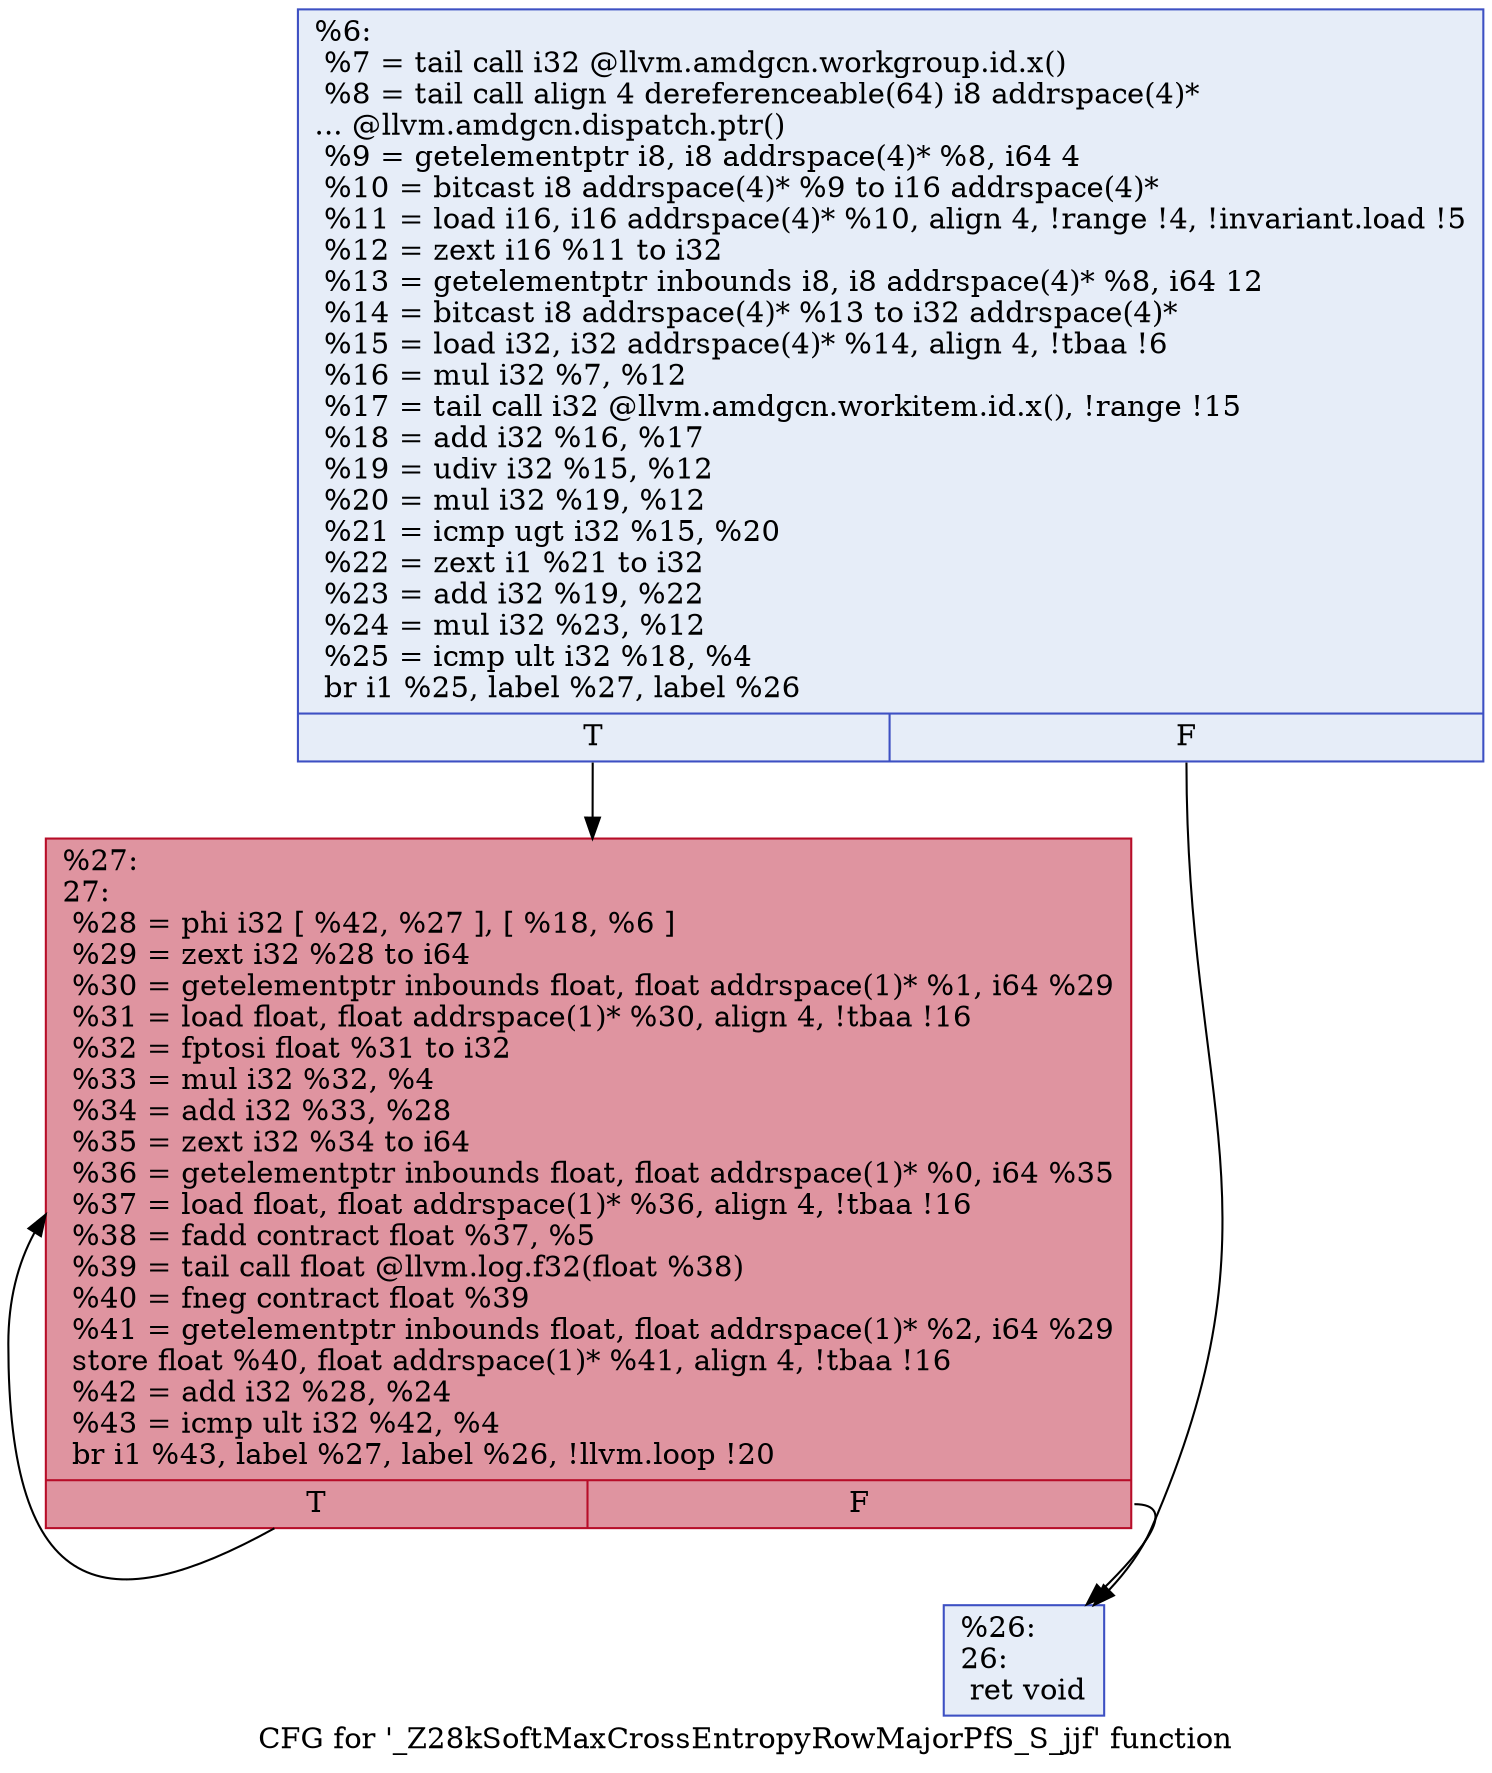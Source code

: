 digraph "CFG for '_Z28kSoftMaxCrossEntropyRowMajorPfS_S_jjf' function" {
	label="CFG for '_Z28kSoftMaxCrossEntropyRowMajorPfS_S_jjf' function";

	Node0x5bc4750 [shape=record,color="#3d50c3ff", style=filled, fillcolor="#c7d7f070",label="{%6:\l  %7 = tail call i32 @llvm.amdgcn.workgroup.id.x()\l  %8 = tail call align 4 dereferenceable(64) i8 addrspace(4)*\l... @llvm.amdgcn.dispatch.ptr()\l  %9 = getelementptr i8, i8 addrspace(4)* %8, i64 4\l  %10 = bitcast i8 addrspace(4)* %9 to i16 addrspace(4)*\l  %11 = load i16, i16 addrspace(4)* %10, align 4, !range !4, !invariant.load !5\l  %12 = zext i16 %11 to i32\l  %13 = getelementptr inbounds i8, i8 addrspace(4)* %8, i64 12\l  %14 = bitcast i8 addrspace(4)* %13 to i32 addrspace(4)*\l  %15 = load i32, i32 addrspace(4)* %14, align 4, !tbaa !6\l  %16 = mul i32 %7, %12\l  %17 = tail call i32 @llvm.amdgcn.workitem.id.x(), !range !15\l  %18 = add i32 %16, %17\l  %19 = udiv i32 %15, %12\l  %20 = mul i32 %19, %12\l  %21 = icmp ugt i32 %15, %20\l  %22 = zext i1 %21 to i32\l  %23 = add i32 %19, %22\l  %24 = mul i32 %23, %12\l  %25 = icmp ult i32 %18, %4\l  br i1 %25, label %27, label %26\l|{<s0>T|<s1>F}}"];
	Node0x5bc4750:s0 -> Node0x5bc6d20;
	Node0x5bc4750:s1 -> Node0x5bc6db0;
	Node0x5bc6db0 [shape=record,color="#3d50c3ff", style=filled, fillcolor="#c7d7f070",label="{%26:\l26:                                               \l  ret void\l}"];
	Node0x5bc6d20 [shape=record,color="#b70d28ff", style=filled, fillcolor="#b70d2870",label="{%27:\l27:                                               \l  %28 = phi i32 [ %42, %27 ], [ %18, %6 ]\l  %29 = zext i32 %28 to i64\l  %30 = getelementptr inbounds float, float addrspace(1)* %1, i64 %29\l  %31 = load float, float addrspace(1)* %30, align 4, !tbaa !16\l  %32 = fptosi float %31 to i32\l  %33 = mul i32 %32, %4\l  %34 = add i32 %33, %28\l  %35 = zext i32 %34 to i64\l  %36 = getelementptr inbounds float, float addrspace(1)* %0, i64 %35\l  %37 = load float, float addrspace(1)* %36, align 4, !tbaa !16\l  %38 = fadd contract float %37, %5\l  %39 = tail call float @llvm.log.f32(float %38)\l  %40 = fneg contract float %39\l  %41 = getelementptr inbounds float, float addrspace(1)* %2, i64 %29\l  store float %40, float addrspace(1)* %41, align 4, !tbaa !16\l  %42 = add i32 %28, %24\l  %43 = icmp ult i32 %42, %4\l  br i1 %43, label %27, label %26, !llvm.loop !20\l|{<s0>T|<s1>F}}"];
	Node0x5bc6d20:s0 -> Node0x5bc6d20;
	Node0x5bc6d20:s1 -> Node0x5bc6db0;
}
